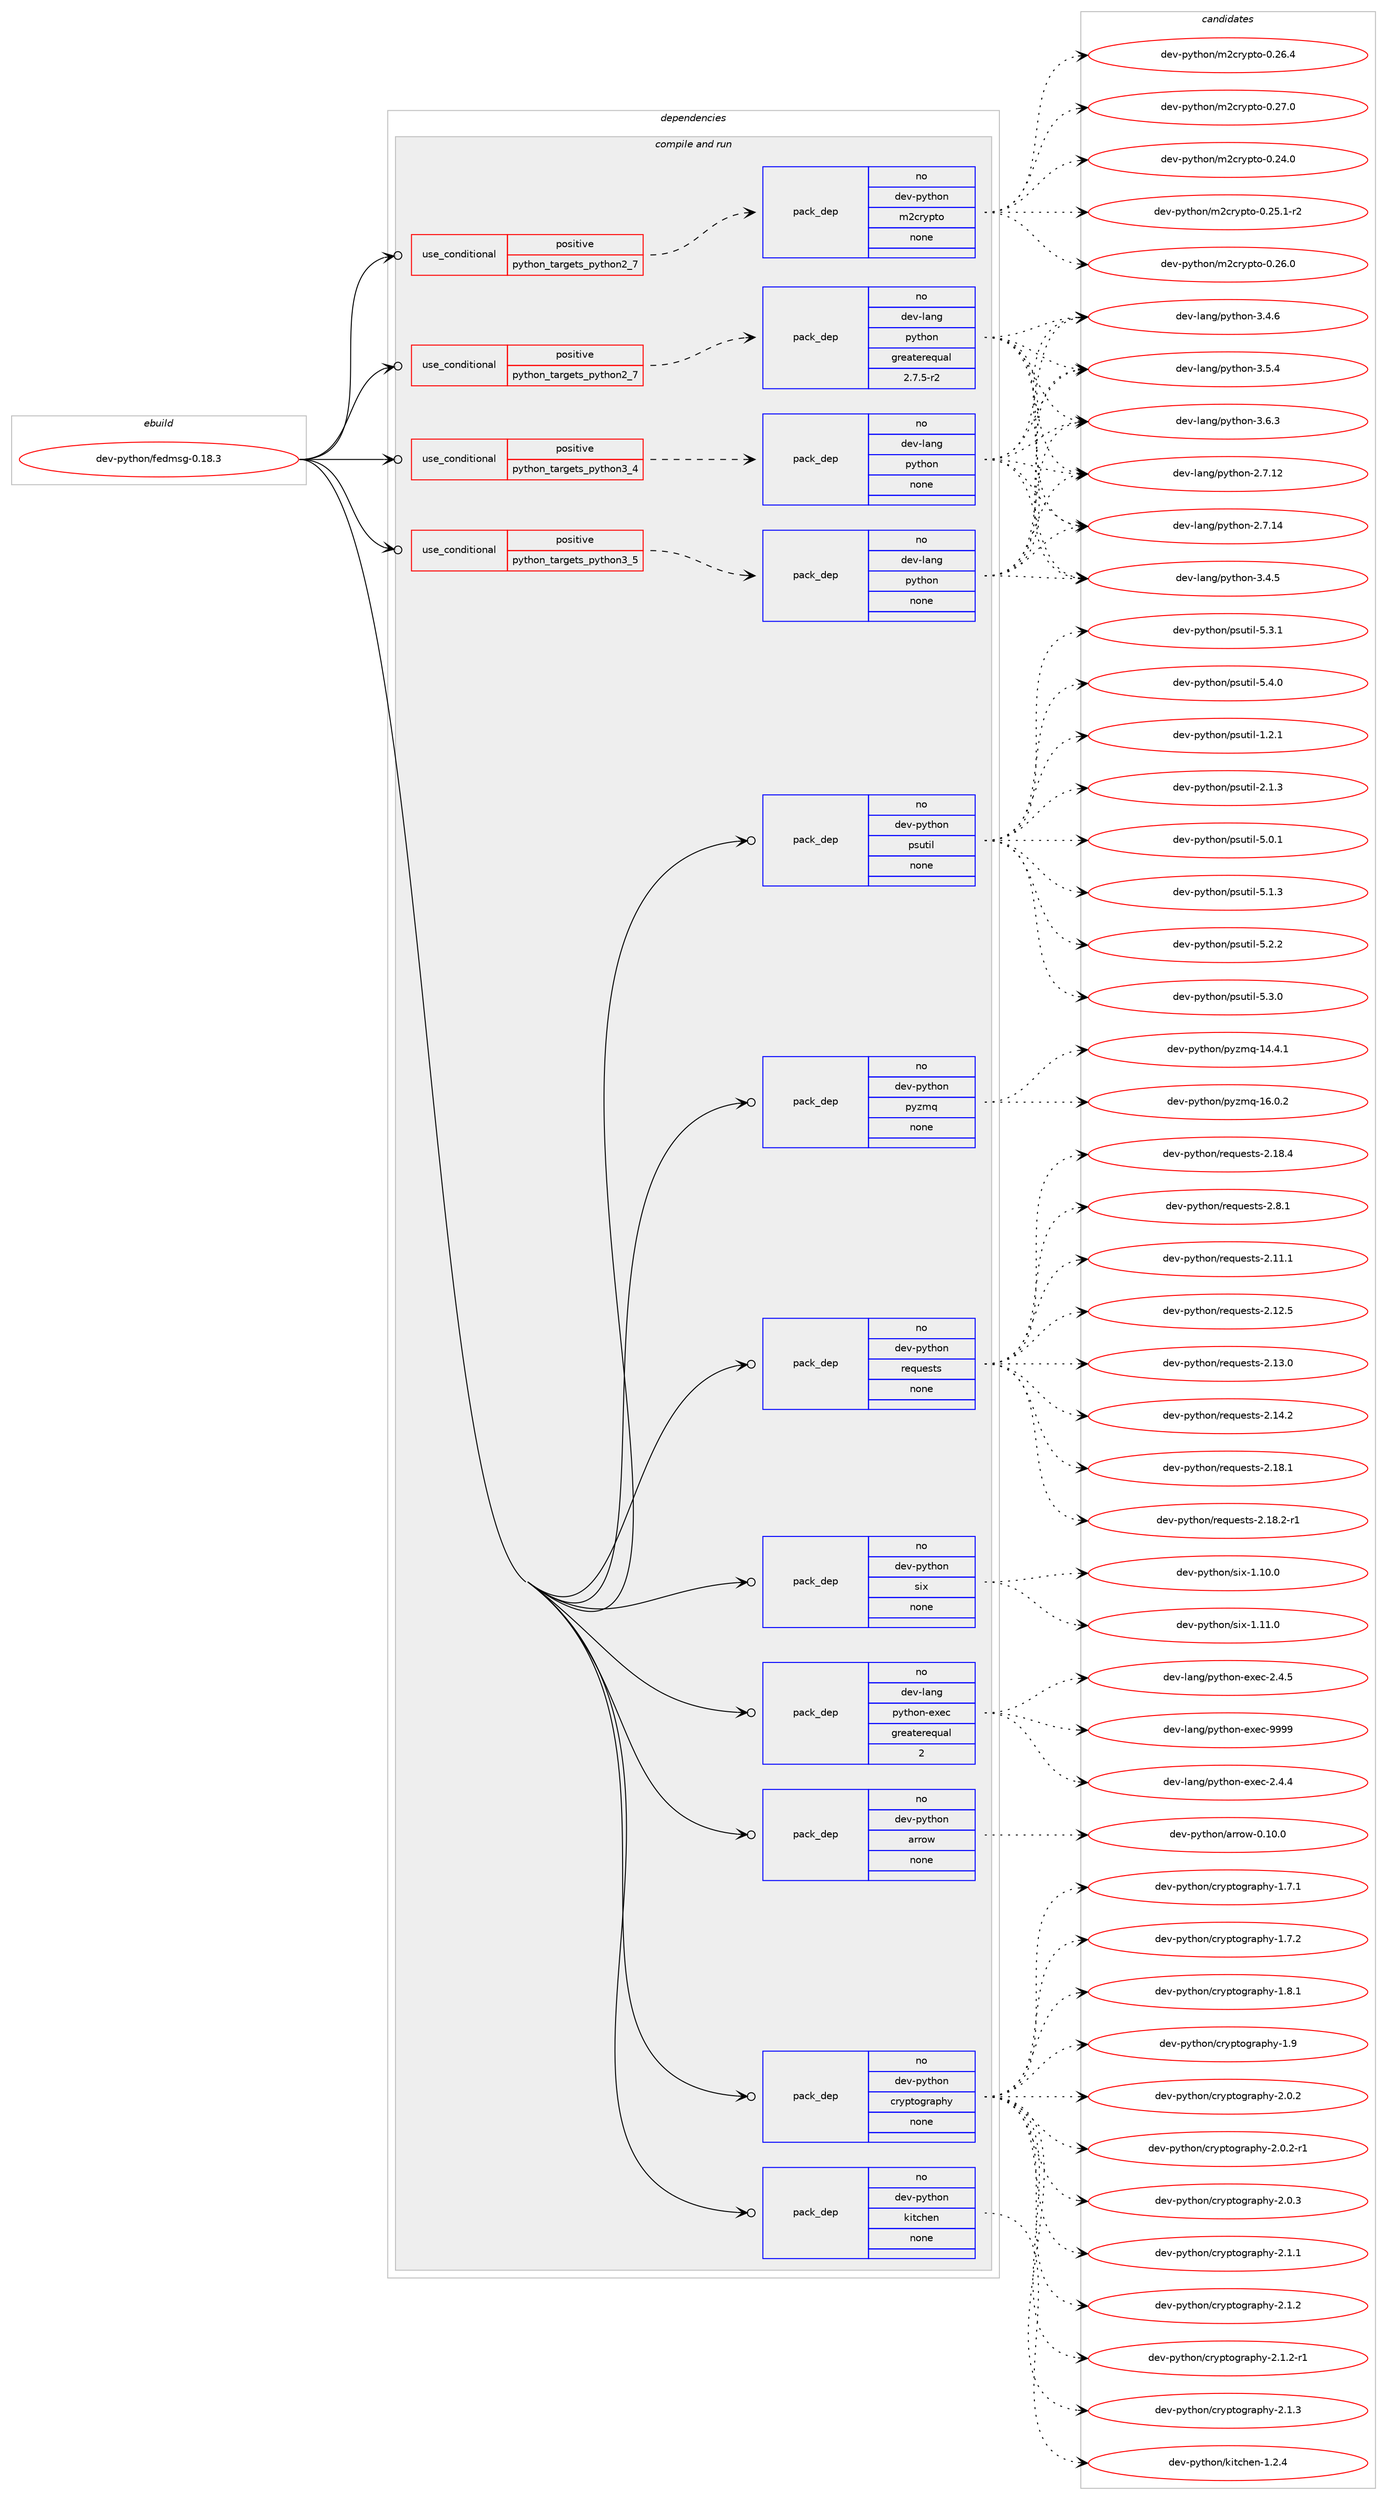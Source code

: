 digraph prolog {

# *************
# Graph options
# *************

newrank=true;
concentrate=true;
compound=true;
graph [rankdir=LR,fontname=Helvetica,fontsize=10,ranksep=1.5];#, ranksep=2.5, nodesep=0.2];
edge  [arrowhead=vee];
node  [fontname=Helvetica,fontsize=10];

# **********
# The ebuild
# **********

subgraph cluster_leftcol {
color=gray;
rank=same;
label=<<i>ebuild</i>>;
id [label="dev-python/fedmsg-0.18.3", color=red, width=4, href="../dev-python/fedmsg-0.18.3.svg"];
}

# ****************
# The dependencies
# ****************

subgraph cluster_midcol {
color=gray;
label=<<i>dependencies</i>>;
subgraph cluster_compile {
fillcolor="#eeeeee";
style=filled;
label=<<i>compile</i>>;
}
subgraph cluster_compileandrun {
fillcolor="#eeeeee";
style=filled;
label=<<i>compile and run</i>>;
subgraph cond32582 {
dependency156703 [label=<<TABLE BORDER="0" CELLBORDER="1" CELLSPACING="0" CELLPADDING="4"><TR><TD ROWSPAN="3" CELLPADDING="10">use_conditional</TD></TR><TR><TD>positive</TD></TR><TR><TD>python_targets_python2_7</TD></TR></TABLE>>, shape=none, color=red];
subgraph pack120284 {
dependency156704 [label=<<TABLE BORDER="0" CELLBORDER="1" CELLSPACING="0" CELLPADDING="4" WIDTH="220"><TR><TD ROWSPAN="6" CELLPADDING="30">pack_dep</TD></TR><TR><TD WIDTH="110">no</TD></TR><TR><TD>dev-lang</TD></TR><TR><TD>python</TD></TR><TR><TD>greaterequal</TD></TR><TR><TD>2.7.5-r2</TD></TR></TABLE>>, shape=none, color=blue];
}
dependency156703:e -> dependency156704:w [weight=20,style="dashed",arrowhead="vee"];
}
id:e -> dependency156703:w [weight=20,style="solid",arrowhead="odotvee"];
subgraph cond32583 {
dependency156705 [label=<<TABLE BORDER="0" CELLBORDER="1" CELLSPACING="0" CELLPADDING="4"><TR><TD ROWSPAN="3" CELLPADDING="10">use_conditional</TD></TR><TR><TD>positive</TD></TR><TR><TD>python_targets_python2_7</TD></TR></TABLE>>, shape=none, color=red];
subgraph pack120285 {
dependency156706 [label=<<TABLE BORDER="0" CELLBORDER="1" CELLSPACING="0" CELLPADDING="4" WIDTH="220"><TR><TD ROWSPAN="6" CELLPADDING="30">pack_dep</TD></TR><TR><TD WIDTH="110">no</TD></TR><TR><TD>dev-python</TD></TR><TR><TD>m2crypto</TD></TR><TR><TD>none</TD></TR><TR><TD></TD></TR></TABLE>>, shape=none, color=blue];
}
dependency156705:e -> dependency156706:w [weight=20,style="dashed",arrowhead="vee"];
}
id:e -> dependency156705:w [weight=20,style="solid",arrowhead="odotvee"];
subgraph cond32584 {
dependency156707 [label=<<TABLE BORDER="0" CELLBORDER="1" CELLSPACING="0" CELLPADDING="4"><TR><TD ROWSPAN="3" CELLPADDING="10">use_conditional</TD></TR><TR><TD>positive</TD></TR><TR><TD>python_targets_python3_4</TD></TR></TABLE>>, shape=none, color=red];
subgraph pack120286 {
dependency156708 [label=<<TABLE BORDER="0" CELLBORDER="1" CELLSPACING="0" CELLPADDING="4" WIDTH="220"><TR><TD ROWSPAN="6" CELLPADDING="30">pack_dep</TD></TR><TR><TD WIDTH="110">no</TD></TR><TR><TD>dev-lang</TD></TR><TR><TD>python</TD></TR><TR><TD>none</TD></TR><TR><TD></TD></TR></TABLE>>, shape=none, color=blue];
}
dependency156707:e -> dependency156708:w [weight=20,style="dashed",arrowhead="vee"];
}
id:e -> dependency156707:w [weight=20,style="solid",arrowhead="odotvee"];
subgraph cond32585 {
dependency156709 [label=<<TABLE BORDER="0" CELLBORDER="1" CELLSPACING="0" CELLPADDING="4"><TR><TD ROWSPAN="3" CELLPADDING="10">use_conditional</TD></TR><TR><TD>positive</TD></TR><TR><TD>python_targets_python3_5</TD></TR></TABLE>>, shape=none, color=red];
subgraph pack120287 {
dependency156710 [label=<<TABLE BORDER="0" CELLBORDER="1" CELLSPACING="0" CELLPADDING="4" WIDTH="220"><TR><TD ROWSPAN="6" CELLPADDING="30">pack_dep</TD></TR><TR><TD WIDTH="110">no</TD></TR><TR><TD>dev-lang</TD></TR><TR><TD>python</TD></TR><TR><TD>none</TD></TR><TR><TD></TD></TR></TABLE>>, shape=none, color=blue];
}
dependency156709:e -> dependency156710:w [weight=20,style="dashed",arrowhead="vee"];
}
id:e -> dependency156709:w [weight=20,style="solid",arrowhead="odotvee"];
subgraph pack120288 {
dependency156711 [label=<<TABLE BORDER="0" CELLBORDER="1" CELLSPACING="0" CELLPADDING="4" WIDTH="220"><TR><TD ROWSPAN="6" CELLPADDING="30">pack_dep</TD></TR><TR><TD WIDTH="110">no</TD></TR><TR><TD>dev-lang</TD></TR><TR><TD>python-exec</TD></TR><TR><TD>greaterequal</TD></TR><TR><TD>2</TD></TR></TABLE>>, shape=none, color=blue];
}
id:e -> dependency156711:w [weight=20,style="solid",arrowhead="odotvee"];
subgraph pack120289 {
dependency156712 [label=<<TABLE BORDER="0" CELLBORDER="1" CELLSPACING="0" CELLPADDING="4" WIDTH="220"><TR><TD ROWSPAN="6" CELLPADDING="30">pack_dep</TD></TR><TR><TD WIDTH="110">no</TD></TR><TR><TD>dev-python</TD></TR><TR><TD>arrow</TD></TR><TR><TD>none</TD></TR><TR><TD></TD></TR></TABLE>>, shape=none, color=blue];
}
id:e -> dependency156712:w [weight=20,style="solid",arrowhead="odotvee"];
subgraph pack120290 {
dependency156713 [label=<<TABLE BORDER="0" CELLBORDER="1" CELLSPACING="0" CELLPADDING="4" WIDTH="220"><TR><TD ROWSPAN="6" CELLPADDING="30">pack_dep</TD></TR><TR><TD WIDTH="110">no</TD></TR><TR><TD>dev-python</TD></TR><TR><TD>cryptography</TD></TR><TR><TD>none</TD></TR><TR><TD></TD></TR></TABLE>>, shape=none, color=blue];
}
id:e -> dependency156713:w [weight=20,style="solid",arrowhead="odotvee"];
subgraph pack120291 {
dependency156714 [label=<<TABLE BORDER="0" CELLBORDER="1" CELLSPACING="0" CELLPADDING="4" WIDTH="220"><TR><TD ROWSPAN="6" CELLPADDING="30">pack_dep</TD></TR><TR><TD WIDTH="110">no</TD></TR><TR><TD>dev-python</TD></TR><TR><TD>kitchen</TD></TR><TR><TD>none</TD></TR><TR><TD></TD></TR></TABLE>>, shape=none, color=blue];
}
id:e -> dependency156714:w [weight=20,style="solid",arrowhead="odotvee"];
subgraph pack120292 {
dependency156715 [label=<<TABLE BORDER="0" CELLBORDER="1" CELLSPACING="0" CELLPADDING="4" WIDTH="220"><TR><TD ROWSPAN="6" CELLPADDING="30">pack_dep</TD></TR><TR><TD WIDTH="110">no</TD></TR><TR><TD>dev-python</TD></TR><TR><TD>psutil</TD></TR><TR><TD>none</TD></TR><TR><TD></TD></TR></TABLE>>, shape=none, color=blue];
}
id:e -> dependency156715:w [weight=20,style="solid",arrowhead="odotvee"];
subgraph pack120293 {
dependency156716 [label=<<TABLE BORDER="0" CELLBORDER="1" CELLSPACING="0" CELLPADDING="4" WIDTH="220"><TR><TD ROWSPAN="6" CELLPADDING="30">pack_dep</TD></TR><TR><TD WIDTH="110">no</TD></TR><TR><TD>dev-python</TD></TR><TR><TD>pyzmq</TD></TR><TR><TD>none</TD></TR><TR><TD></TD></TR></TABLE>>, shape=none, color=blue];
}
id:e -> dependency156716:w [weight=20,style="solid",arrowhead="odotvee"];
subgraph pack120294 {
dependency156717 [label=<<TABLE BORDER="0" CELLBORDER="1" CELLSPACING="0" CELLPADDING="4" WIDTH="220"><TR><TD ROWSPAN="6" CELLPADDING="30">pack_dep</TD></TR><TR><TD WIDTH="110">no</TD></TR><TR><TD>dev-python</TD></TR><TR><TD>requests</TD></TR><TR><TD>none</TD></TR><TR><TD></TD></TR></TABLE>>, shape=none, color=blue];
}
id:e -> dependency156717:w [weight=20,style="solid",arrowhead="odotvee"];
subgraph pack120295 {
dependency156718 [label=<<TABLE BORDER="0" CELLBORDER="1" CELLSPACING="0" CELLPADDING="4" WIDTH="220"><TR><TD ROWSPAN="6" CELLPADDING="30">pack_dep</TD></TR><TR><TD WIDTH="110">no</TD></TR><TR><TD>dev-python</TD></TR><TR><TD>six</TD></TR><TR><TD>none</TD></TR><TR><TD></TD></TR></TABLE>>, shape=none, color=blue];
}
id:e -> dependency156718:w [weight=20,style="solid",arrowhead="odotvee"];
}
subgraph cluster_run {
fillcolor="#eeeeee";
style=filled;
label=<<i>run</i>>;
}
}

# **************
# The candidates
# **************

subgraph cluster_choices {
rank=same;
color=gray;
label=<<i>candidates</i>>;

subgraph choice120284 {
color=black;
nodesep=1;
choice10010111845108971101034711212111610411111045504655464950 [label="dev-lang/python-2.7.12", color=red, width=4,href="../dev-lang/python-2.7.12.svg"];
choice10010111845108971101034711212111610411111045504655464952 [label="dev-lang/python-2.7.14", color=red, width=4,href="../dev-lang/python-2.7.14.svg"];
choice100101118451089711010347112121116104111110455146524653 [label="dev-lang/python-3.4.5", color=red, width=4,href="../dev-lang/python-3.4.5.svg"];
choice100101118451089711010347112121116104111110455146524654 [label="dev-lang/python-3.4.6", color=red, width=4,href="../dev-lang/python-3.4.6.svg"];
choice100101118451089711010347112121116104111110455146534652 [label="dev-lang/python-3.5.4", color=red, width=4,href="../dev-lang/python-3.5.4.svg"];
choice100101118451089711010347112121116104111110455146544651 [label="dev-lang/python-3.6.3", color=red, width=4,href="../dev-lang/python-3.6.3.svg"];
dependency156704:e -> choice10010111845108971101034711212111610411111045504655464950:w [style=dotted,weight="100"];
dependency156704:e -> choice10010111845108971101034711212111610411111045504655464952:w [style=dotted,weight="100"];
dependency156704:e -> choice100101118451089711010347112121116104111110455146524653:w [style=dotted,weight="100"];
dependency156704:e -> choice100101118451089711010347112121116104111110455146524654:w [style=dotted,weight="100"];
dependency156704:e -> choice100101118451089711010347112121116104111110455146534652:w [style=dotted,weight="100"];
dependency156704:e -> choice100101118451089711010347112121116104111110455146544651:w [style=dotted,weight="100"];
}
subgraph choice120285 {
color=black;
nodesep=1;
choice1001011184511212111610411111047109509911412111211611145484650524648 [label="dev-python/m2crypto-0.24.0", color=red, width=4,href="../dev-python/m2crypto-0.24.0.svg"];
choice10010111845112121116104111110471095099114121112116111454846505346494511450 [label="dev-python/m2crypto-0.25.1-r2", color=red, width=4,href="../dev-python/m2crypto-0.25.1-r2.svg"];
choice1001011184511212111610411111047109509911412111211611145484650544648 [label="dev-python/m2crypto-0.26.0", color=red, width=4,href="../dev-python/m2crypto-0.26.0.svg"];
choice1001011184511212111610411111047109509911412111211611145484650544652 [label="dev-python/m2crypto-0.26.4", color=red, width=4,href="../dev-python/m2crypto-0.26.4.svg"];
choice1001011184511212111610411111047109509911412111211611145484650554648 [label="dev-python/m2crypto-0.27.0", color=red, width=4,href="../dev-python/m2crypto-0.27.0.svg"];
dependency156706:e -> choice1001011184511212111610411111047109509911412111211611145484650524648:w [style=dotted,weight="100"];
dependency156706:e -> choice10010111845112121116104111110471095099114121112116111454846505346494511450:w [style=dotted,weight="100"];
dependency156706:e -> choice1001011184511212111610411111047109509911412111211611145484650544648:w [style=dotted,weight="100"];
dependency156706:e -> choice1001011184511212111610411111047109509911412111211611145484650544652:w [style=dotted,weight="100"];
dependency156706:e -> choice1001011184511212111610411111047109509911412111211611145484650554648:w [style=dotted,weight="100"];
}
subgraph choice120286 {
color=black;
nodesep=1;
choice10010111845108971101034711212111610411111045504655464950 [label="dev-lang/python-2.7.12", color=red, width=4,href="../dev-lang/python-2.7.12.svg"];
choice10010111845108971101034711212111610411111045504655464952 [label="dev-lang/python-2.7.14", color=red, width=4,href="../dev-lang/python-2.7.14.svg"];
choice100101118451089711010347112121116104111110455146524653 [label="dev-lang/python-3.4.5", color=red, width=4,href="../dev-lang/python-3.4.5.svg"];
choice100101118451089711010347112121116104111110455146524654 [label="dev-lang/python-3.4.6", color=red, width=4,href="../dev-lang/python-3.4.6.svg"];
choice100101118451089711010347112121116104111110455146534652 [label="dev-lang/python-3.5.4", color=red, width=4,href="../dev-lang/python-3.5.4.svg"];
choice100101118451089711010347112121116104111110455146544651 [label="dev-lang/python-3.6.3", color=red, width=4,href="../dev-lang/python-3.6.3.svg"];
dependency156708:e -> choice10010111845108971101034711212111610411111045504655464950:w [style=dotted,weight="100"];
dependency156708:e -> choice10010111845108971101034711212111610411111045504655464952:w [style=dotted,weight="100"];
dependency156708:e -> choice100101118451089711010347112121116104111110455146524653:w [style=dotted,weight="100"];
dependency156708:e -> choice100101118451089711010347112121116104111110455146524654:w [style=dotted,weight="100"];
dependency156708:e -> choice100101118451089711010347112121116104111110455146534652:w [style=dotted,weight="100"];
dependency156708:e -> choice100101118451089711010347112121116104111110455146544651:w [style=dotted,weight="100"];
}
subgraph choice120287 {
color=black;
nodesep=1;
choice10010111845108971101034711212111610411111045504655464950 [label="dev-lang/python-2.7.12", color=red, width=4,href="../dev-lang/python-2.7.12.svg"];
choice10010111845108971101034711212111610411111045504655464952 [label="dev-lang/python-2.7.14", color=red, width=4,href="../dev-lang/python-2.7.14.svg"];
choice100101118451089711010347112121116104111110455146524653 [label="dev-lang/python-3.4.5", color=red, width=4,href="../dev-lang/python-3.4.5.svg"];
choice100101118451089711010347112121116104111110455146524654 [label="dev-lang/python-3.4.6", color=red, width=4,href="../dev-lang/python-3.4.6.svg"];
choice100101118451089711010347112121116104111110455146534652 [label="dev-lang/python-3.5.4", color=red, width=4,href="../dev-lang/python-3.5.4.svg"];
choice100101118451089711010347112121116104111110455146544651 [label="dev-lang/python-3.6.3", color=red, width=4,href="../dev-lang/python-3.6.3.svg"];
dependency156710:e -> choice10010111845108971101034711212111610411111045504655464950:w [style=dotted,weight="100"];
dependency156710:e -> choice10010111845108971101034711212111610411111045504655464952:w [style=dotted,weight="100"];
dependency156710:e -> choice100101118451089711010347112121116104111110455146524653:w [style=dotted,weight="100"];
dependency156710:e -> choice100101118451089711010347112121116104111110455146524654:w [style=dotted,weight="100"];
dependency156710:e -> choice100101118451089711010347112121116104111110455146534652:w [style=dotted,weight="100"];
dependency156710:e -> choice100101118451089711010347112121116104111110455146544651:w [style=dotted,weight="100"];
}
subgraph choice120288 {
color=black;
nodesep=1;
choice1001011184510897110103471121211161041111104510112010199455046524652 [label="dev-lang/python-exec-2.4.4", color=red, width=4,href="../dev-lang/python-exec-2.4.4.svg"];
choice1001011184510897110103471121211161041111104510112010199455046524653 [label="dev-lang/python-exec-2.4.5", color=red, width=4,href="../dev-lang/python-exec-2.4.5.svg"];
choice10010111845108971101034711212111610411111045101120101994557575757 [label="dev-lang/python-exec-9999", color=red, width=4,href="../dev-lang/python-exec-9999.svg"];
dependency156711:e -> choice1001011184510897110103471121211161041111104510112010199455046524652:w [style=dotted,weight="100"];
dependency156711:e -> choice1001011184510897110103471121211161041111104510112010199455046524653:w [style=dotted,weight="100"];
dependency156711:e -> choice10010111845108971101034711212111610411111045101120101994557575757:w [style=dotted,weight="100"];
}
subgraph choice120289 {
color=black;
nodesep=1;
choice10010111845112121116104111110479711411411111945484649484648 [label="dev-python/arrow-0.10.0", color=red, width=4,href="../dev-python/arrow-0.10.0.svg"];
dependency156712:e -> choice10010111845112121116104111110479711411411111945484649484648:w [style=dotted,weight="100"];
}
subgraph choice120290 {
color=black;
nodesep=1;
choice10010111845112121116104111110479911412111211611110311497112104121454946554649 [label="dev-python/cryptography-1.7.1", color=red, width=4,href="../dev-python/cryptography-1.7.1.svg"];
choice10010111845112121116104111110479911412111211611110311497112104121454946554650 [label="dev-python/cryptography-1.7.2", color=red, width=4,href="../dev-python/cryptography-1.7.2.svg"];
choice10010111845112121116104111110479911412111211611110311497112104121454946564649 [label="dev-python/cryptography-1.8.1", color=red, width=4,href="../dev-python/cryptography-1.8.1.svg"];
choice1001011184511212111610411111047991141211121161111031149711210412145494657 [label="dev-python/cryptography-1.9", color=red, width=4,href="../dev-python/cryptography-1.9.svg"];
choice10010111845112121116104111110479911412111211611110311497112104121455046484650 [label="dev-python/cryptography-2.0.2", color=red, width=4,href="../dev-python/cryptography-2.0.2.svg"];
choice100101118451121211161041111104799114121112116111103114971121041214550464846504511449 [label="dev-python/cryptography-2.0.2-r1", color=red, width=4,href="../dev-python/cryptography-2.0.2-r1.svg"];
choice10010111845112121116104111110479911412111211611110311497112104121455046484651 [label="dev-python/cryptography-2.0.3", color=red, width=4,href="../dev-python/cryptography-2.0.3.svg"];
choice10010111845112121116104111110479911412111211611110311497112104121455046494649 [label="dev-python/cryptography-2.1.1", color=red, width=4,href="../dev-python/cryptography-2.1.1.svg"];
choice10010111845112121116104111110479911412111211611110311497112104121455046494650 [label="dev-python/cryptography-2.1.2", color=red, width=4,href="../dev-python/cryptography-2.1.2.svg"];
choice100101118451121211161041111104799114121112116111103114971121041214550464946504511449 [label="dev-python/cryptography-2.1.2-r1", color=red, width=4,href="../dev-python/cryptography-2.1.2-r1.svg"];
choice10010111845112121116104111110479911412111211611110311497112104121455046494651 [label="dev-python/cryptography-2.1.3", color=red, width=4,href="../dev-python/cryptography-2.1.3.svg"];
dependency156713:e -> choice10010111845112121116104111110479911412111211611110311497112104121454946554649:w [style=dotted,weight="100"];
dependency156713:e -> choice10010111845112121116104111110479911412111211611110311497112104121454946554650:w [style=dotted,weight="100"];
dependency156713:e -> choice10010111845112121116104111110479911412111211611110311497112104121454946564649:w [style=dotted,weight="100"];
dependency156713:e -> choice1001011184511212111610411111047991141211121161111031149711210412145494657:w [style=dotted,weight="100"];
dependency156713:e -> choice10010111845112121116104111110479911412111211611110311497112104121455046484650:w [style=dotted,weight="100"];
dependency156713:e -> choice100101118451121211161041111104799114121112116111103114971121041214550464846504511449:w [style=dotted,weight="100"];
dependency156713:e -> choice10010111845112121116104111110479911412111211611110311497112104121455046484651:w [style=dotted,weight="100"];
dependency156713:e -> choice10010111845112121116104111110479911412111211611110311497112104121455046494649:w [style=dotted,weight="100"];
dependency156713:e -> choice10010111845112121116104111110479911412111211611110311497112104121455046494650:w [style=dotted,weight="100"];
dependency156713:e -> choice100101118451121211161041111104799114121112116111103114971121041214550464946504511449:w [style=dotted,weight="100"];
dependency156713:e -> choice10010111845112121116104111110479911412111211611110311497112104121455046494651:w [style=dotted,weight="100"];
}
subgraph choice120291 {
color=black;
nodesep=1;
choice100101118451121211161041111104710710511699104101110454946504652 [label="dev-python/kitchen-1.2.4", color=red, width=4,href="../dev-python/kitchen-1.2.4.svg"];
dependency156714:e -> choice100101118451121211161041111104710710511699104101110454946504652:w [style=dotted,weight="100"];
}
subgraph choice120292 {
color=black;
nodesep=1;
choice1001011184511212111610411111047112115117116105108454946504649 [label="dev-python/psutil-1.2.1", color=red, width=4,href="../dev-python/psutil-1.2.1.svg"];
choice1001011184511212111610411111047112115117116105108455046494651 [label="dev-python/psutil-2.1.3", color=red, width=4,href="../dev-python/psutil-2.1.3.svg"];
choice1001011184511212111610411111047112115117116105108455346484649 [label="dev-python/psutil-5.0.1", color=red, width=4,href="../dev-python/psutil-5.0.1.svg"];
choice1001011184511212111610411111047112115117116105108455346494651 [label="dev-python/psutil-5.1.3", color=red, width=4,href="../dev-python/psutil-5.1.3.svg"];
choice1001011184511212111610411111047112115117116105108455346504650 [label="dev-python/psutil-5.2.2", color=red, width=4,href="../dev-python/psutil-5.2.2.svg"];
choice1001011184511212111610411111047112115117116105108455346514648 [label="dev-python/psutil-5.3.0", color=red, width=4,href="../dev-python/psutil-5.3.0.svg"];
choice1001011184511212111610411111047112115117116105108455346514649 [label="dev-python/psutil-5.3.1", color=red, width=4,href="../dev-python/psutil-5.3.1.svg"];
choice1001011184511212111610411111047112115117116105108455346524648 [label="dev-python/psutil-5.4.0", color=red, width=4,href="../dev-python/psutil-5.4.0.svg"];
dependency156715:e -> choice1001011184511212111610411111047112115117116105108454946504649:w [style=dotted,weight="100"];
dependency156715:e -> choice1001011184511212111610411111047112115117116105108455046494651:w [style=dotted,weight="100"];
dependency156715:e -> choice1001011184511212111610411111047112115117116105108455346484649:w [style=dotted,weight="100"];
dependency156715:e -> choice1001011184511212111610411111047112115117116105108455346494651:w [style=dotted,weight="100"];
dependency156715:e -> choice1001011184511212111610411111047112115117116105108455346504650:w [style=dotted,weight="100"];
dependency156715:e -> choice1001011184511212111610411111047112115117116105108455346514648:w [style=dotted,weight="100"];
dependency156715:e -> choice1001011184511212111610411111047112115117116105108455346514649:w [style=dotted,weight="100"];
dependency156715:e -> choice1001011184511212111610411111047112115117116105108455346524648:w [style=dotted,weight="100"];
}
subgraph choice120293 {
color=black;
nodesep=1;
choice100101118451121211161041111104711212112210911345495246524649 [label="dev-python/pyzmq-14.4.1", color=red, width=4,href="../dev-python/pyzmq-14.4.1.svg"];
choice100101118451121211161041111104711212112210911345495446484650 [label="dev-python/pyzmq-16.0.2", color=red, width=4,href="../dev-python/pyzmq-16.0.2.svg"];
dependency156716:e -> choice100101118451121211161041111104711212112210911345495246524649:w [style=dotted,weight="100"];
dependency156716:e -> choice100101118451121211161041111104711212112210911345495446484650:w [style=dotted,weight="100"];
}
subgraph choice120294 {
color=black;
nodesep=1;
choice100101118451121211161041111104711410111311710111511611545504649494649 [label="dev-python/requests-2.11.1", color=red, width=4,href="../dev-python/requests-2.11.1.svg"];
choice100101118451121211161041111104711410111311710111511611545504649504653 [label="dev-python/requests-2.12.5", color=red, width=4,href="../dev-python/requests-2.12.5.svg"];
choice100101118451121211161041111104711410111311710111511611545504649514648 [label="dev-python/requests-2.13.0", color=red, width=4,href="../dev-python/requests-2.13.0.svg"];
choice100101118451121211161041111104711410111311710111511611545504649524650 [label="dev-python/requests-2.14.2", color=red, width=4,href="../dev-python/requests-2.14.2.svg"];
choice100101118451121211161041111104711410111311710111511611545504649564649 [label="dev-python/requests-2.18.1", color=red, width=4,href="../dev-python/requests-2.18.1.svg"];
choice1001011184511212111610411111047114101113117101115116115455046495646504511449 [label="dev-python/requests-2.18.2-r1", color=red, width=4,href="../dev-python/requests-2.18.2-r1.svg"];
choice100101118451121211161041111104711410111311710111511611545504649564652 [label="dev-python/requests-2.18.4", color=red, width=4,href="../dev-python/requests-2.18.4.svg"];
choice1001011184511212111610411111047114101113117101115116115455046564649 [label="dev-python/requests-2.8.1", color=red, width=4,href="../dev-python/requests-2.8.1.svg"];
dependency156717:e -> choice100101118451121211161041111104711410111311710111511611545504649494649:w [style=dotted,weight="100"];
dependency156717:e -> choice100101118451121211161041111104711410111311710111511611545504649504653:w [style=dotted,weight="100"];
dependency156717:e -> choice100101118451121211161041111104711410111311710111511611545504649514648:w [style=dotted,weight="100"];
dependency156717:e -> choice100101118451121211161041111104711410111311710111511611545504649524650:w [style=dotted,weight="100"];
dependency156717:e -> choice100101118451121211161041111104711410111311710111511611545504649564649:w [style=dotted,weight="100"];
dependency156717:e -> choice1001011184511212111610411111047114101113117101115116115455046495646504511449:w [style=dotted,weight="100"];
dependency156717:e -> choice100101118451121211161041111104711410111311710111511611545504649564652:w [style=dotted,weight="100"];
dependency156717:e -> choice1001011184511212111610411111047114101113117101115116115455046564649:w [style=dotted,weight="100"];
}
subgraph choice120295 {
color=black;
nodesep=1;
choice100101118451121211161041111104711510512045494649484648 [label="dev-python/six-1.10.0", color=red, width=4,href="../dev-python/six-1.10.0.svg"];
choice100101118451121211161041111104711510512045494649494648 [label="dev-python/six-1.11.0", color=red, width=4,href="../dev-python/six-1.11.0.svg"];
dependency156718:e -> choice100101118451121211161041111104711510512045494649484648:w [style=dotted,weight="100"];
dependency156718:e -> choice100101118451121211161041111104711510512045494649494648:w [style=dotted,weight="100"];
}
}

}
